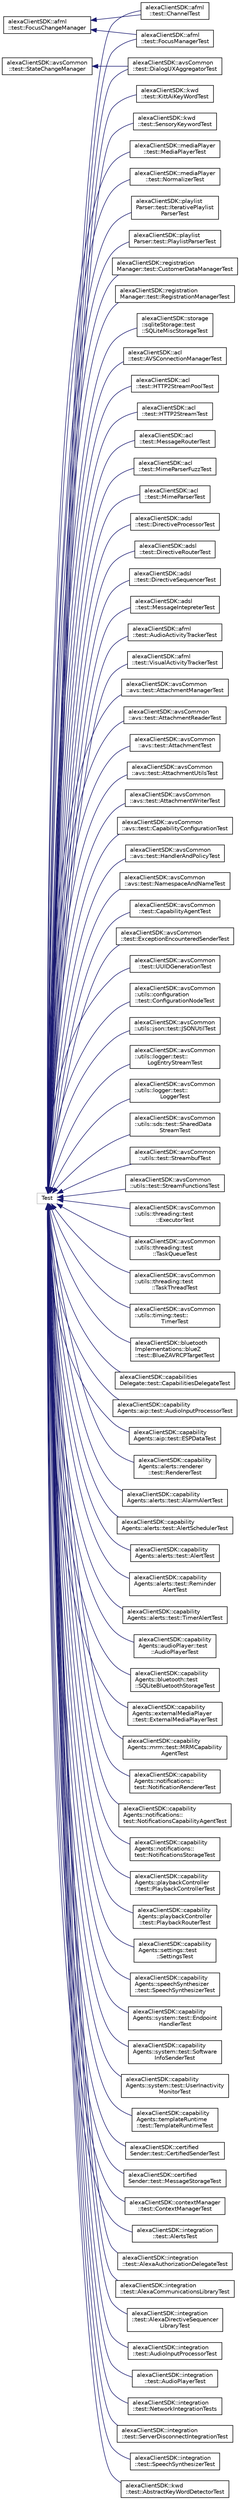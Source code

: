digraph "Graphical Class Hierarchy"
{
  edge [fontname="Helvetica",fontsize="10",labelfontname="Helvetica",labelfontsize="10"];
  node [fontname="Helvetica",fontsize="10",shape=record];
  rankdir="LR";
  Node1 [label="alexaClientSDK::afml\l::test::FocusChangeManager",height=0.2,width=0.4,color="black", fillcolor="white", style="filled",URL="$classalexa_client_s_d_k_1_1afml_1_1test_1_1_focus_change_manager.html",tooltip="Manages testing focus changes. "];
  Node1 -> Node2 [dir="back",color="midnightblue",fontsize="10",style="solid",fontname="Helvetica"];
  Node2 [label="alexaClientSDK::afml\l::test::ChannelTest",height=0.2,width=0.4,color="black", fillcolor="white", style="filled",URL="$classalexa_client_s_d_k_1_1afml_1_1test_1_1_channel_test.html",tooltip="Test fixture for testing Channel. "];
  Node1 -> Node3 [dir="back",color="midnightblue",fontsize="10",style="solid",fontname="Helvetica"];
  Node3 [label="alexaClientSDK::afml\l::test::FocusManagerTest",height=0.2,width=0.4,color="black", fillcolor="white", style="filled",URL="$classalexa_client_s_d_k_1_1afml_1_1test_1_1_focus_manager_test.html",tooltip="Test fixture for testing FocusManager. "];
  Node4 [label="alexaClientSDK::avsCommon\l::test::StateChangeManager",height=0.2,width=0.4,color="black", fillcolor="white", style="filled",URL="$classalexa_client_s_d_k_1_1avs_common_1_1test_1_1_state_change_manager.html",tooltip="Manages testing state changes. "];
  Node4 -> Node5 [dir="back",color="midnightblue",fontsize="10",style="solid",fontname="Helvetica"];
  Node5 [label="alexaClientSDK::avsCommon\l::test::DialogUXAggregatorTest",height=0.2,width=0.4,color="black", fillcolor="white", style="filled",URL="$classalexa_client_s_d_k_1_1avs_common_1_1test_1_1_dialog_u_x_aggregator_test.html",tooltip="Test fixture for testing DialogUXStateAggregator. "];
  Node6 [label="Test",height=0.2,width=0.4,color="grey75", fillcolor="white", style="filled"];
  Node6 -> Node7 [dir="back",color="midnightblue",fontsize="10",style="solid",fontname="Helvetica"];
  Node7 [label="alexaClientSDK::acl\l::test::AVSConnectionManagerTest",height=0.2,width=0.4,color="black", fillcolor="white", style="filled",URL="$classalexa_client_s_d_k_1_1acl_1_1test_1_1_a_v_s_connection_manager_test.html",tooltip="Test harness for AVSConnectionManager class. "];
  Node6 -> Node8 [dir="back",color="midnightblue",fontsize="10",style="solid",fontname="Helvetica"];
  Node8 [label="alexaClientSDK::acl\l::test::HTTP2StreamPoolTest",height=0.2,width=0.4,color="black", fillcolor="white", style="filled",URL="$classalexa_client_s_d_k_1_1acl_1_1test_1_1_h_t_t_p2_stream_pool_test.html"];
  Node6 -> Node9 [dir="back",color="midnightblue",fontsize="10",style="solid",fontname="Helvetica"];
  Node9 [label="alexaClientSDK::acl\l::test::HTTP2StreamTest",height=0.2,width=0.4,color="black", fillcolor="white", style="filled",URL="$classalexa_client_s_d_k_1_1acl_1_1test_1_1_h_t_t_p2_stream_test.html"];
  Node6 -> Node10 [dir="back",color="midnightblue",fontsize="10",style="solid",fontname="Helvetica"];
  Node10 [label="alexaClientSDK::acl\l::test::MessageRouterTest",height=0.2,width=0.4,color="black", fillcolor="white", style="filled",URL="$classalexa_client_s_d_k_1_1acl_1_1test_1_1_message_router_test.html"];
  Node6 -> Node11 [dir="back",color="midnightblue",fontsize="10",style="solid",fontname="Helvetica"];
  Node11 [label="alexaClientSDK::acl\l::test::MimeParserFuzzTest",height=0.2,width=0.4,color="black", fillcolor="white", style="filled",URL="$classalexa_client_s_d_k_1_1acl_1_1test_1_1_mime_parser_fuzz_test.html"];
  Node6 -> Node12 [dir="back",color="midnightblue",fontsize="10",style="solid",fontname="Helvetica"];
  Node12 [label="alexaClientSDK::acl\l::test::MimeParserTest",height=0.2,width=0.4,color="black", fillcolor="white", style="filled",URL="$classalexa_client_s_d_k_1_1acl_1_1test_1_1_mime_parser_test.html"];
  Node6 -> Node13 [dir="back",color="midnightblue",fontsize="10",style="solid",fontname="Helvetica"];
  Node13 [label="alexaClientSDK::adsl\l::test::DirectiveProcessorTest",height=0.2,width=0.4,color="black", fillcolor="white", style="filled",URL="$classalexa_client_s_d_k_1_1adsl_1_1test_1_1_directive_processor_test.html"];
  Node6 -> Node14 [dir="back",color="midnightblue",fontsize="10",style="solid",fontname="Helvetica"];
  Node14 [label="alexaClientSDK::adsl\l::test::DirectiveRouterTest",height=0.2,width=0.4,color="black", fillcolor="white", style="filled",URL="$classalexa_client_s_d_k_1_1adsl_1_1test_1_1_directive_router_test.html"];
  Node6 -> Node15 [dir="back",color="midnightblue",fontsize="10",style="solid",fontname="Helvetica"];
  Node15 [label="alexaClientSDK::adsl\l::test::DirectiveSequencerTest",height=0.2,width=0.4,color="black", fillcolor="white", style="filled",URL="$classalexa_client_s_d_k_1_1adsl_1_1test_1_1_directive_sequencer_test.html",tooltip="DirectiveSequencerTest. "];
  Node6 -> Node16 [dir="back",color="midnightblue",fontsize="10",style="solid",fontname="Helvetica"];
  Node16 [label="alexaClientSDK::adsl\l::test::MessageIntepreterTest",height=0.2,width=0.4,color="black", fillcolor="white", style="filled",URL="$classalexa_client_s_d_k_1_1adsl_1_1test_1_1_message_intepreter_test.html"];
  Node6 -> Node17 [dir="back",color="midnightblue",fontsize="10",style="solid",fontname="Helvetica"];
  Node17 [label="alexaClientSDK::afml\l::test::AudioActivityTrackerTest",height=0.2,width=0.4,color="black", fillcolor="white", style="filled",URL="$classalexa_client_s_d_k_1_1afml_1_1test_1_1_audio_activity_tracker_test.html"];
  Node6 -> Node2 [dir="back",color="midnightblue",fontsize="10",style="solid",fontname="Helvetica"];
  Node6 -> Node3 [dir="back",color="midnightblue",fontsize="10",style="solid",fontname="Helvetica"];
  Node6 -> Node18 [dir="back",color="midnightblue",fontsize="10",style="solid",fontname="Helvetica"];
  Node18 [label="alexaClientSDK::afml\l::test::VisualActivityTrackerTest",height=0.2,width=0.4,color="black", fillcolor="white", style="filled",URL="$classalexa_client_s_d_k_1_1afml_1_1test_1_1_visual_activity_tracker_test.html",tooltip="Test harness for VisualActivityTrackerTest class. "];
  Node6 -> Node19 [dir="back",color="midnightblue",fontsize="10",style="solid",fontname="Helvetica"];
  Node19 [label="alexaClientSDK::avsCommon\l::avs::test::AttachmentManagerTest",height=0.2,width=0.4,color="black", fillcolor="white", style="filled",URL="$classalexa_client_s_d_k_1_1avs_common_1_1avs_1_1test_1_1_attachment_manager_test.html"];
  Node6 -> Node20 [dir="back",color="midnightblue",fontsize="10",style="solid",fontname="Helvetica"];
  Node20 [label="alexaClientSDK::avsCommon\l::avs::test::AttachmentReaderTest",height=0.2,width=0.4,color="black", fillcolor="white", style="filled",URL="$classalexa_client_s_d_k_1_1avs_common_1_1avs_1_1test_1_1_attachment_reader_test.html"];
  Node6 -> Node21 [dir="back",color="midnightblue",fontsize="10",style="solid",fontname="Helvetica"];
  Node21 [label="alexaClientSDK::avsCommon\l::avs::test::AttachmentTest",height=0.2,width=0.4,color="black", fillcolor="white", style="filled",URL="$classalexa_client_s_d_k_1_1avs_common_1_1avs_1_1test_1_1_attachment_test.html"];
  Node6 -> Node22 [dir="back",color="midnightblue",fontsize="10",style="solid",fontname="Helvetica"];
  Node22 [label="alexaClientSDK::avsCommon\l::avs::test::AttachmentUtilsTest",height=0.2,width=0.4,color="black", fillcolor="white", style="filled",URL="$classalexa_client_s_d_k_1_1avs_common_1_1avs_1_1test_1_1_attachment_utils_test.html"];
  Node6 -> Node23 [dir="back",color="midnightblue",fontsize="10",style="solid",fontname="Helvetica"];
  Node23 [label="alexaClientSDK::avsCommon\l::avs::test::AttachmentWriterTest",height=0.2,width=0.4,color="black", fillcolor="white", style="filled",URL="$classalexa_client_s_d_k_1_1avs_common_1_1avs_1_1test_1_1_attachment_writer_test.html"];
  Node6 -> Node24 [dir="back",color="midnightblue",fontsize="10",style="solid",fontname="Helvetica"];
  Node24 [label="alexaClientSDK::avsCommon\l::avs::test::CapabilityConfigurationTest",height=0.2,width=0.4,color="black", fillcolor="white", style="filled",URL="$classalexa_client_s_d_k_1_1avs_common_1_1avs_1_1test_1_1_capability_configuration_test.html"];
  Node6 -> Node25 [dir="back",color="midnightblue",fontsize="10",style="solid",fontname="Helvetica"];
  Node25 [label="alexaClientSDK::avsCommon\l::avs::test::HandlerAndPolicyTest",height=0.2,width=0.4,color="black", fillcolor="white", style="filled",URL="$classalexa_client_s_d_k_1_1avs_common_1_1avs_1_1test_1_1_handler_and_policy_test.html"];
  Node6 -> Node26 [dir="back",color="midnightblue",fontsize="10",style="solid",fontname="Helvetica"];
  Node26 [label="alexaClientSDK::avsCommon\l::avs::test::NamespaceAndNameTest",height=0.2,width=0.4,color="black", fillcolor="white", style="filled",URL="$classalexa_client_s_d_k_1_1avs_common_1_1avs_1_1test_1_1_namespace_and_name_test.html",tooltip="NamespaceAndNameTest. "];
  Node6 -> Node27 [dir="back",color="midnightblue",fontsize="10",style="solid",fontname="Helvetica"];
  Node27 [label="alexaClientSDK::avsCommon\l::test::CapabilityAgentTest",height=0.2,width=0.4,color="black", fillcolor="white", style="filled",URL="$classalexa_client_s_d_k_1_1avs_common_1_1test_1_1_capability_agent_test.html"];
  Node6 -> Node5 [dir="back",color="midnightblue",fontsize="10",style="solid",fontname="Helvetica"];
  Node6 -> Node28 [dir="back",color="midnightblue",fontsize="10",style="solid",fontname="Helvetica"];
  Node28 [label="alexaClientSDK::avsCommon\l::test::ExceptionEncounteredSenderTest",height=0.2,width=0.4,color="black", fillcolor="white", style="filled",URL="$classalexa_client_s_d_k_1_1avs_common_1_1test_1_1_exception_encountered_sender_test.html",tooltip="Test harness for ExceptionEncounteredSender class. "];
  Node6 -> Node29 [dir="back",color="midnightblue",fontsize="10",style="solid",fontname="Helvetica"];
  Node29 [label="alexaClientSDK::avsCommon\l::test::UUIDGenerationTest",height=0.2,width=0.4,color="black", fillcolor="white", style="filled",URL="$classalexa_client_s_d_k_1_1avs_common_1_1test_1_1_u_u_i_d_generation_test.html"];
  Node6 -> Node30 [dir="back",color="midnightblue",fontsize="10",style="solid",fontname="Helvetica"];
  Node30 [label="alexaClientSDK::avsCommon\l::utils::configuration\l::test::ConfigurationNodeTest",height=0.2,width=0.4,color="black", fillcolor="white", style="filled",URL="$classalexa_client_s_d_k_1_1avs_common_1_1utils_1_1configuration_1_1test_1_1_configuration_node_test.html"];
  Node6 -> Node31 [dir="back",color="midnightblue",fontsize="10",style="solid",fontname="Helvetica"];
  Node31 [label="alexaClientSDK::avsCommon\l::utils::json::test::JSONUtilTest",height=0.2,width=0.4,color="black", fillcolor="white", style="filled",URL="$classalexa_client_s_d_k_1_1avs_common_1_1utils_1_1json_1_1test_1_1_j_s_o_n_util_test.html",tooltip="Define test fixture for testing AVSMessage. "];
  Node6 -> Node32 [dir="back",color="midnightblue",fontsize="10",style="solid",fontname="Helvetica"];
  Node32 [label="alexaClientSDK::avsCommon\l::utils::logger::test::\lLogEntryStreamTest",height=0.2,width=0.4,color="black", fillcolor="white", style="filled",URL="$classalexa_client_s_d_k_1_1avs_common_1_1utils_1_1logger_1_1test_1_1_log_entry_stream_test.html"];
  Node6 -> Node33 [dir="back",color="midnightblue",fontsize="10",style="solid",fontname="Helvetica"];
  Node33 [label="alexaClientSDK::avsCommon\l::utils::logger::test::\lLoggerTest",height=0.2,width=0.4,color="black", fillcolor="white", style="filled",URL="$classalexa_client_s_d_k_1_1avs_common_1_1utils_1_1logger_1_1test_1_1_logger_test.html"];
  Node6 -> Node34 [dir="back",color="midnightblue",fontsize="10",style="solid",fontname="Helvetica"];
  Node34 [label="alexaClientSDK::avsCommon\l::utils::sds::test::SharedData\lStreamTest",height=0.2,width=0.4,color="black", fillcolor="white", style="filled",URL="$classalexa_client_s_d_k_1_1avs_common_1_1utils_1_1sds_1_1test_1_1_shared_data_stream_test.html",tooltip="The test harness for the tests below. "];
  Node6 -> Node35 [dir="back",color="midnightblue",fontsize="10",style="solid",fontname="Helvetica"];
  Node35 [label="alexaClientSDK::avsCommon\l::utils::test::StreambufTest",height=0.2,width=0.4,color="black", fillcolor="white", style="filled",URL="$classalexa_client_s_d_k_1_1avs_common_1_1utils_1_1test_1_1_streambuf_test.html"];
  Node6 -> Node36 [dir="back",color="midnightblue",fontsize="10",style="solid",fontname="Helvetica"];
  Node36 [label="alexaClientSDK::avsCommon\l::utils::test::StreamFunctionsTest",height=0.2,width=0.4,color="black", fillcolor="white", style="filled",URL="$classalexa_client_s_d_k_1_1avs_common_1_1utils_1_1test_1_1_stream_functions_test.html"];
  Node6 -> Node37 [dir="back",color="midnightblue",fontsize="10",style="solid",fontname="Helvetica"];
  Node37 [label="alexaClientSDK::avsCommon\l::utils::threading::test\l::ExecutorTest",height=0.2,width=0.4,color="black", fillcolor="white", style="filled",URL="$classalexa_client_s_d_k_1_1avs_common_1_1utils_1_1threading_1_1test_1_1_executor_test.html"];
  Node6 -> Node38 [dir="back",color="midnightblue",fontsize="10",style="solid",fontname="Helvetica"];
  Node38 [label="alexaClientSDK::avsCommon\l::utils::threading::test\l::TaskQueueTest",height=0.2,width=0.4,color="black", fillcolor="white", style="filled",URL="$classalexa_client_s_d_k_1_1avs_common_1_1utils_1_1threading_1_1test_1_1_task_queue_test.html"];
  Node6 -> Node39 [dir="back",color="midnightblue",fontsize="10",style="solid",fontname="Helvetica"];
  Node39 [label="alexaClientSDK::avsCommon\l::utils::threading::test\l::TaskThreadTest",height=0.2,width=0.4,color="black", fillcolor="white", style="filled",URL="$classalexa_client_s_d_k_1_1avs_common_1_1utils_1_1threading_1_1test_1_1_task_thread_test.html"];
  Node6 -> Node40 [dir="back",color="midnightblue",fontsize="10",style="solid",fontname="Helvetica"];
  Node40 [label="alexaClientSDK::avsCommon\l::utils::timing::test::\lTimerTest",height=0.2,width=0.4,color="black", fillcolor="white", style="filled",URL="$classalexa_client_s_d_k_1_1avs_common_1_1utils_1_1timing_1_1test_1_1_timer_test.html",tooltip="Test harness for Timer class. "];
  Node6 -> Node41 [dir="back",color="midnightblue",fontsize="10",style="solid",fontname="Helvetica"];
  Node41 [label="alexaClientSDK::bluetooth\lImplementations::blueZ\l::test::BlueZAVRCPTargetTest",height=0.2,width=0.4,color="black", fillcolor="white", style="filled",URL="$classalexa_client_s_d_k_1_1bluetooth_implementations_1_1blue_z_1_1test_1_1_blue_z_a_v_r_c_p_target_test.html"];
  Node6 -> Node42 [dir="back",color="midnightblue",fontsize="10",style="solid",fontname="Helvetica"];
  Node42 [label="alexaClientSDK::capabilities\lDelegate::test::CapabilitiesDelegateTest",height=0.2,width=0.4,color="black", fillcolor="white", style="filled",URL="$classalexa_client_s_d_k_1_1capabilities_delegate_1_1test_1_1_capabilities_delegate_test.html"];
  Node6 -> Node43 [dir="back",color="midnightblue",fontsize="10",style="solid",fontname="Helvetica"];
  Node43 [label="alexaClientSDK::capability\lAgents::aip::test::AudioInputProcessorTest",height=0.2,width=0.4,color="black", fillcolor="white", style="filled",URL="$classalexa_client_s_d_k_1_1capability_agents_1_1aip_1_1test_1_1_audio_input_processor_test.html",tooltip="Test harness for AudioInputProcessor class. "];
  Node6 -> Node44 [dir="back",color="midnightblue",fontsize="10",style="solid",fontname="Helvetica"];
  Node44 [label="alexaClientSDK::capability\lAgents::aip::test::ESPDataTest",height=0.2,width=0.4,color="black", fillcolor="white", style="filled",URL="$classalexa_client_s_d_k_1_1capability_agents_1_1aip_1_1test_1_1_e_s_p_data_test.html",tooltip="Test harness for ESPData class. "];
  Node6 -> Node45 [dir="back",color="midnightblue",fontsize="10",style="solid",fontname="Helvetica"];
  Node45 [label="alexaClientSDK::capability\lAgents::alerts::renderer\l::test::RendererTest",height=0.2,width=0.4,color="black", fillcolor="white", style="filled",URL="$classalexa_client_s_d_k_1_1capability_agents_1_1alerts_1_1renderer_1_1test_1_1_renderer_test.html"];
  Node6 -> Node46 [dir="back",color="midnightblue",fontsize="10",style="solid",fontname="Helvetica"];
  Node46 [label="alexaClientSDK::capability\lAgents::alerts::test::AlarmAlertTest",height=0.2,width=0.4,color="black", fillcolor="white", style="filled",URL="$classalexa_client_s_d_k_1_1capability_agents_1_1alerts_1_1test_1_1_alarm_alert_test.html"];
  Node6 -> Node47 [dir="back",color="midnightblue",fontsize="10",style="solid",fontname="Helvetica"];
  Node47 [label="alexaClientSDK::capability\lAgents::alerts::test::AlertSchedulerTest",height=0.2,width=0.4,color="black", fillcolor="white", style="filled",URL="$classalexa_client_s_d_k_1_1capability_agents_1_1alerts_1_1test_1_1_alert_scheduler_test.html"];
  Node6 -> Node48 [dir="back",color="midnightblue",fontsize="10",style="solid",fontname="Helvetica"];
  Node48 [label="alexaClientSDK::capability\lAgents::alerts::test::AlertTest",height=0.2,width=0.4,color="black", fillcolor="white", style="filled",URL="$classalexa_client_s_d_k_1_1capability_agents_1_1alerts_1_1test_1_1_alert_test.html"];
  Node6 -> Node49 [dir="back",color="midnightblue",fontsize="10",style="solid",fontname="Helvetica"];
  Node49 [label="alexaClientSDK::capability\lAgents::alerts::test::Reminder\lAlertTest",height=0.2,width=0.4,color="black", fillcolor="white", style="filled",URL="$classalexa_client_s_d_k_1_1capability_agents_1_1alerts_1_1test_1_1_reminder_alert_test.html"];
  Node6 -> Node50 [dir="back",color="midnightblue",fontsize="10",style="solid",fontname="Helvetica"];
  Node50 [label="alexaClientSDK::capability\lAgents::alerts::test::TimerAlertTest",height=0.2,width=0.4,color="black", fillcolor="white", style="filled",URL="$classalexa_client_s_d_k_1_1capability_agents_1_1alerts_1_1test_1_1_timer_alert_test.html"];
  Node6 -> Node51 [dir="back",color="midnightblue",fontsize="10",style="solid",fontname="Helvetica"];
  Node51 [label="alexaClientSDK::capability\lAgents::audioPlayer::test\l::AudioPlayerTest",height=0.2,width=0.4,color="black", fillcolor="white", style="filled",URL="$classalexa_client_s_d_k_1_1capability_agents_1_1audio_player_1_1test_1_1_audio_player_test.html"];
  Node6 -> Node52 [dir="back",color="midnightblue",fontsize="10",style="solid",fontname="Helvetica"];
  Node52 [label="alexaClientSDK::capability\lAgents::bluetooth::test\l::SQLiteBluetoothStorageTest",height=0.2,width=0.4,color="black", fillcolor="white", style="filled",URL="$classalexa_client_s_d_k_1_1capability_agents_1_1bluetooth_1_1test_1_1_s_q_lite_bluetooth_storage_test.html"];
  Node6 -> Node53 [dir="back",color="midnightblue",fontsize="10",style="solid",fontname="Helvetica"];
  Node53 [label="alexaClientSDK::capability\lAgents::externalMediaPlayer\l::test::ExternalMediaPlayerTest",height=0.2,width=0.4,color="black", fillcolor="white", style="filled",URL="$classalexa_client_s_d_k_1_1capability_agents_1_1external_media_player_1_1test_1_1_external_media_player_test.html"];
  Node6 -> Node54 [dir="back",color="midnightblue",fontsize="10",style="solid",fontname="Helvetica"];
  Node54 [label="alexaClientSDK::capability\lAgents::mrm::test::MRMCapability\lAgentTest",height=0.2,width=0.4,color="black", fillcolor="white", style="filled",URL="$classalexa_client_s_d_k_1_1capability_agents_1_1mrm_1_1test_1_1_m_r_m_capability_agent_test.html",tooltip="Test harness for MRMCapabilityAgent class. "];
  Node6 -> Node55 [dir="back",color="midnightblue",fontsize="10",style="solid",fontname="Helvetica"];
  Node55 [label="alexaClientSDK::capability\lAgents::notifications::\ltest::NotificationRendererTest",height=0.2,width=0.4,color="black", fillcolor="white", style="filled",URL="$classalexa_client_s_d_k_1_1capability_agents_1_1notifications_1_1test_1_1_notification_renderer_test.html"];
  Node6 -> Node56 [dir="back",color="midnightblue",fontsize="10",style="solid",fontname="Helvetica"];
  Node56 [label="alexaClientSDK::capability\lAgents::notifications::\ltest::NotificationsCapabilityAgentTest",height=0.2,width=0.4,color="black", fillcolor="white", style="filled",URL="$classalexa_client_s_d_k_1_1capability_agents_1_1notifications_1_1test_1_1_notifications_capability_agent_test.html"];
  Node6 -> Node57 [dir="back",color="midnightblue",fontsize="10",style="solid",fontname="Helvetica"];
  Node57 [label="alexaClientSDK::capability\lAgents::notifications::\ltest::NotificationsStorageTest",height=0.2,width=0.4,color="black", fillcolor="white", style="filled",URL="$classalexa_client_s_d_k_1_1capability_agents_1_1notifications_1_1test_1_1_notifications_storage_test.html"];
  Node6 -> Node58 [dir="back",color="midnightblue",fontsize="10",style="solid",fontname="Helvetica"];
  Node58 [label="alexaClientSDK::capability\lAgents::playbackController\l::test::PlaybackControllerTest",height=0.2,width=0.4,color="black", fillcolor="white", style="filled",URL="$classalexa_client_s_d_k_1_1capability_agents_1_1playback_controller_1_1test_1_1_playback_controller_test.html",tooltip="Test harness for StateSynchronizer class. "];
  Node6 -> Node59 [dir="back",color="midnightblue",fontsize="10",style="solid",fontname="Helvetica"];
  Node59 [label="alexaClientSDK::capability\lAgents::playbackController\l::test::PlaybackRouterTest",height=0.2,width=0.4,color="black", fillcolor="white", style="filled",URL="$classalexa_client_s_d_k_1_1capability_agents_1_1playback_controller_1_1test_1_1_playback_router_test.html"];
  Node6 -> Node60 [dir="back",color="midnightblue",fontsize="10",style="solid",fontname="Helvetica"];
  Node60 [label="alexaClientSDK::capability\lAgents::settings::test\l::SettingsTest",height=0.2,width=0.4,color="black", fillcolor="white", style="filled",URL="$classalexa_client_s_d_k_1_1capability_agents_1_1settings_1_1test_1_1_settings_test.html",tooltip="Test harness for Settings class. "];
  Node6 -> Node61 [dir="back",color="midnightblue",fontsize="10",style="solid",fontname="Helvetica"];
  Node61 [label="alexaClientSDK::capability\lAgents::speechSynthesizer\l::test::SpeechSynthesizerTest",height=0.2,width=0.4,color="black", fillcolor="white", style="filled",URL="$classalexa_client_s_d_k_1_1capability_agents_1_1speech_synthesizer_1_1test_1_1_speech_synthesizer_test.html"];
  Node6 -> Node62 [dir="back",color="midnightblue",fontsize="10",style="solid",fontname="Helvetica"];
  Node62 [label="alexaClientSDK::capability\lAgents::system::test::Endpoint\lHandlerTest",height=0.2,width=0.4,color="black", fillcolor="white", style="filled",URL="$classalexa_client_s_d_k_1_1capability_agents_1_1system_1_1test_1_1_endpoint_handler_test.html",tooltip="Test harness for EndpointHandler class. "];
  Node6 -> Node63 [dir="back",color="midnightblue",fontsize="10",style="solid",fontname="Helvetica"];
  Node63 [label="alexaClientSDK::capability\lAgents::system::test::Software\lInfoSenderTest",height=0.2,width=0.4,color="black", fillcolor="white", style="filled",URL="$classalexa_client_s_d_k_1_1capability_agents_1_1system_1_1test_1_1_software_info_sender_test.html",tooltip="Test harness for SoftwareInfoSender class. "];
  Node6 -> Node64 [dir="back",color="midnightblue",fontsize="10",style="solid",fontname="Helvetica"];
  Node64 [label="alexaClientSDK::capability\lAgents::system::test::UserInactivity\lMonitorTest",height=0.2,width=0.4,color="black", fillcolor="white", style="filled",URL="$classalexa_client_s_d_k_1_1capability_agents_1_1system_1_1test_1_1_user_inactivity_monitor_test.html",tooltip="Test harness for UserInactivityMonitor class. "];
  Node6 -> Node65 [dir="back",color="midnightblue",fontsize="10",style="solid",fontname="Helvetica"];
  Node65 [label="alexaClientSDK::capability\lAgents::templateRuntime\l::test::TemplateRuntimeTest",height=0.2,width=0.4,color="black", fillcolor="white", style="filled",URL="$classalexa_client_s_d_k_1_1capability_agents_1_1template_runtime_1_1test_1_1_template_runtime_test.html",tooltip="Test harness for TemplateRuntime class. "];
  Node6 -> Node66 [dir="back",color="midnightblue",fontsize="10",style="solid",fontname="Helvetica"];
  Node66 [label="alexaClientSDK::certified\lSender::test::CertifiedSenderTest",height=0.2,width=0.4,color="black", fillcolor="white", style="filled",URL="$classalexa_client_s_d_k_1_1certified_sender_1_1test_1_1_certified_sender_test.html"];
  Node6 -> Node67 [dir="back",color="midnightblue",fontsize="10",style="solid",fontname="Helvetica"];
  Node67 [label="alexaClientSDK::certified\lSender::test::MessageStorageTest",height=0.2,width=0.4,color="black", fillcolor="white", style="filled",URL="$classalexa_client_s_d_k_1_1certified_sender_1_1test_1_1_message_storage_test.html"];
  Node6 -> Node68 [dir="back",color="midnightblue",fontsize="10",style="solid",fontname="Helvetica"];
  Node68 [label="alexaClientSDK::contextManager\l::test::ContextManagerTest",height=0.2,width=0.4,color="black", fillcolor="white", style="filled",URL="$classalexa_client_s_d_k_1_1context_manager_1_1test_1_1_context_manager_test.html",tooltip="Context Manager Test. "];
  Node6 -> Node69 [dir="back",color="midnightblue",fontsize="10",style="solid",fontname="Helvetica"];
  Node69 [label="alexaClientSDK::integration\l::test::AlertsTest",height=0.2,width=0.4,color="black", fillcolor="white", style="filled",URL="$classalexa_client_s_d_k_1_1integration_1_1test_1_1_alerts_test.html"];
  Node6 -> Node70 [dir="back",color="midnightblue",fontsize="10",style="solid",fontname="Helvetica"];
  Node70 [label="alexaClientSDK::integration\l::test::AlexaAuthorizationDelegateTest",height=0.2,width=0.4,color="black", fillcolor="white", style="filled",URL="$classalexa_client_s_d_k_1_1integration_1_1test_1_1_alexa_authorization_delegate_test.html"];
  Node6 -> Node71 [dir="back",color="midnightblue",fontsize="10",style="solid",fontname="Helvetica"];
  Node71 [label="alexaClientSDK::integration\l::test::AlexaCommunicationsLibraryTest",height=0.2,width=0.4,color="black", fillcolor="white", style="filled",URL="$classalexa_client_s_d_k_1_1integration_1_1test_1_1_alexa_communications_library_test.html"];
  Node6 -> Node72 [dir="back",color="midnightblue",fontsize="10",style="solid",fontname="Helvetica"];
  Node72 [label="alexaClientSDK::integration\l::test::AlexaDirectiveSequencer\lLibraryTest",height=0.2,width=0.4,color="black", fillcolor="white", style="filled",URL="$classalexa_client_s_d_k_1_1integration_1_1test_1_1_alexa_directive_sequencer_library_test.html"];
  Node6 -> Node73 [dir="back",color="midnightblue",fontsize="10",style="solid",fontname="Helvetica"];
  Node73 [label="alexaClientSDK::integration\l::test::AudioInputProcessorTest",height=0.2,width=0.4,color="black", fillcolor="white", style="filled",URL="$classalexa_client_s_d_k_1_1integration_1_1test_1_1_audio_input_processor_test.html"];
  Node6 -> Node74 [dir="back",color="midnightblue",fontsize="10",style="solid",fontname="Helvetica"];
  Node74 [label="alexaClientSDK::integration\l::test::AudioPlayerTest",height=0.2,width=0.4,color="black", fillcolor="white", style="filled",URL="$classalexa_client_s_d_k_1_1integration_1_1test_1_1_audio_player_test.html"];
  Node6 -> Node75 [dir="back",color="midnightblue",fontsize="10",style="solid",fontname="Helvetica"];
  Node75 [label="alexaClientSDK::integration\l::test::NetworkIntegrationTests",height=0.2,width=0.4,color="black", fillcolor="white", style="filled",URL="$classalexa_client_s_d_k_1_1integration_1_1test_1_1_network_integration_tests.html"];
  Node6 -> Node76 [dir="back",color="midnightblue",fontsize="10",style="solid",fontname="Helvetica"];
  Node76 [label="alexaClientSDK::integration\l::test::ServerDisconnectIntegrationTest",height=0.2,width=0.4,color="black", fillcolor="white", style="filled",URL="$classalexa_client_s_d_k_1_1integration_1_1test_1_1_server_disconnect_integration_test.html"];
  Node6 -> Node77 [dir="back",color="midnightblue",fontsize="10",style="solid",fontname="Helvetica"];
  Node77 [label="alexaClientSDK::integration\l::test::SpeechSynthesizerTest",height=0.2,width=0.4,color="black", fillcolor="white", style="filled",URL="$classalexa_client_s_d_k_1_1integration_1_1test_1_1_speech_synthesizer_test.html"];
  Node6 -> Node78 [dir="back",color="midnightblue",fontsize="10",style="solid",fontname="Helvetica"];
  Node78 [label="alexaClientSDK::kwd\l::test::AbstractKeyWordDetectorTest",height=0.2,width=0.4,color="black", fillcolor="white", style="filled",URL="$classalexa_client_s_d_k_1_1kwd_1_1test_1_1_abstract_key_word_detector_test.html"];
  Node6 -> Node79 [dir="back",color="midnightblue",fontsize="10",style="solid",fontname="Helvetica"];
  Node79 [label="alexaClientSDK::kwd\l::test::KittAiKeyWordTest",height=0.2,width=0.4,color="black", fillcolor="white", style="filled",URL="$classalexa_client_s_d_k_1_1kwd_1_1test_1_1_kitt_ai_key_word_test.html"];
  Node6 -> Node80 [dir="back",color="midnightblue",fontsize="10",style="solid",fontname="Helvetica"];
  Node80 [label="alexaClientSDK::kwd\l::test::SensoryKeywordTest",height=0.2,width=0.4,color="black", fillcolor="white", style="filled",URL="$classalexa_client_s_d_k_1_1kwd_1_1test_1_1_sensory_keyword_test.html"];
  Node6 -> Node81 [dir="back",color="midnightblue",fontsize="10",style="solid",fontname="Helvetica"];
  Node81 [label="alexaClientSDK::mediaPlayer\l::test::MediaPlayerTest",height=0.2,width=0.4,color="black", fillcolor="white", style="filled",URL="$classalexa_client_s_d_k_1_1media_player_1_1test_1_1_media_player_test.html"];
  Node6 -> Node82 [dir="back",color="midnightblue",fontsize="10",style="solid",fontname="Helvetica"];
  Node82 [label="alexaClientSDK::mediaPlayer\l::test::NormalizerTest",height=0.2,width=0.4,color="black", fillcolor="white", style="filled",URL="$classalexa_client_s_d_k_1_1media_player_1_1test_1_1_normalizer_test.html"];
  Node6 -> Node83 [dir="back",color="midnightblue",fontsize="10",style="solid",fontname="Helvetica"];
  Node83 [label="alexaClientSDK::playlist\lParser::test::IterativePlaylist\lParserTest",height=0.2,width=0.4,color="black", fillcolor="white", style="filled",URL="$classalexa_client_s_d_k_1_1playlist_parser_1_1test_1_1_iterative_playlist_parser_test.html"];
  Node6 -> Node84 [dir="back",color="midnightblue",fontsize="10",style="solid",fontname="Helvetica"];
  Node84 [label="alexaClientSDK::playlist\lParser::test::PlaylistParserTest",height=0.2,width=0.4,color="black", fillcolor="white", style="filled",URL="$classalexa_client_s_d_k_1_1playlist_parser_1_1test_1_1_playlist_parser_test.html"];
  Node6 -> Node85 [dir="back",color="midnightblue",fontsize="10",style="solid",fontname="Helvetica"];
  Node85 [label="alexaClientSDK::registration\lManager::test::CustomerDataManagerTest",height=0.2,width=0.4,color="black", fillcolor="white", style="filled",URL="$classalexa_client_s_d_k_1_1registration_manager_1_1test_1_1_customer_data_manager_test.html"];
  Node6 -> Node86 [dir="back",color="midnightblue",fontsize="10",style="solid",fontname="Helvetica"];
  Node86 [label="alexaClientSDK::registration\lManager::test::RegistrationManagerTest",height=0.2,width=0.4,color="black", fillcolor="white", style="filled",URL="$classalexa_client_s_d_k_1_1registration_manager_1_1test_1_1_registration_manager_test.html"];
  Node6 -> Node87 [dir="back",color="midnightblue",fontsize="10",style="solid",fontname="Helvetica"];
  Node87 [label="alexaClientSDK::storage\l::sqliteStorage::test\l::SQLiteMiscStorageTest",height=0.2,width=0.4,color="black", fillcolor="white", style="filled",URL="$classalexa_client_s_d_k_1_1storage_1_1sqlite_storage_1_1test_1_1_s_q_lite_misc_storage_test.html"];
}
